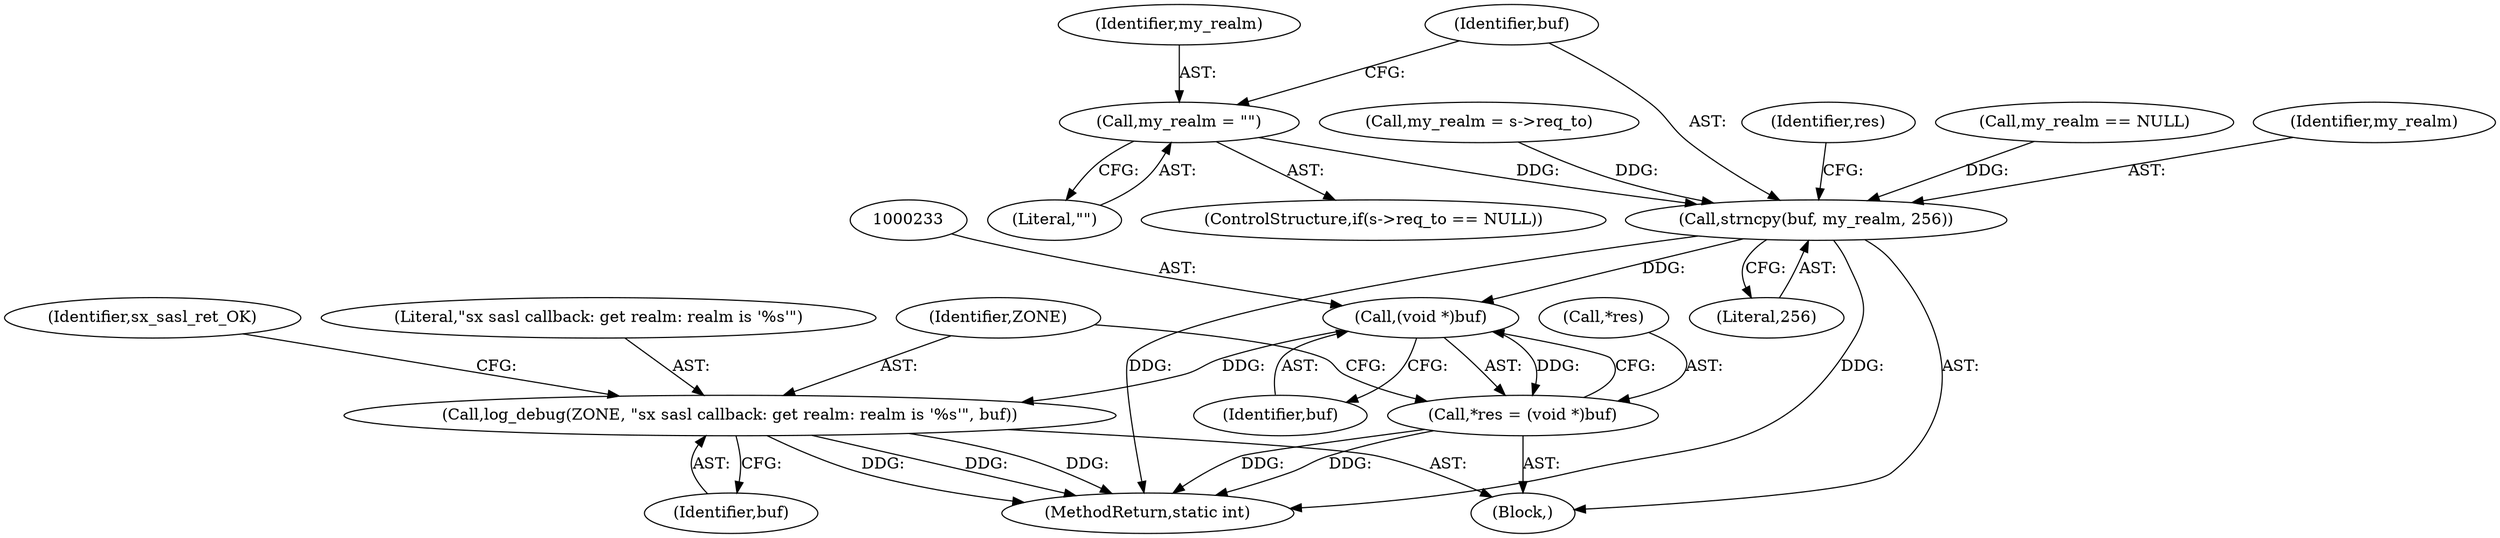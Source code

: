 digraph "0_jabberd2_8416ae54ecefa670534f27a31db71d048b9c7f16@pointer" {
"1000175" [label="(Call,my_realm = \"\")"];
"1000225" [label="(Call,strncpy(buf, my_realm, 256))"];
"1000232" [label="(Call,(void *)buf)"];
"1000229" [label="(Call,*res = (void *)buf)"];
"1000235" [label="(Call,log_debug(ZONE, \"sx sasl callback: get realm: realm is '%s'\", buf))"];
"1000234" [label="(Identifier,buf)"];
"1000240" [label="(Identifier,sx_sasl_ret_OK)"];
"1000235" [label="(Call,log_debug(ZONE, \"sx sasl callback: get realm: realm is '%s'\", buf))"];
"1000169" [label="(ControlStructure,if(s->req_to == NULL))"];
"1000226" [label="(Identifier,buf)"];
"1000231" [label="(Identifier,res)"];
"1000229" [label="(Call,*res = (void *)buf)"];
"1000228" [label="(Literal,256)"];
"1000237" [label="(Literal,\"sx sasl callback: get realm: realm is '%s'\")"];
"1000176" [label="(Identifier,my_realm)"];
"1000225" [label="(Call,strncpy(buf, my_realm, 256))"];
"1000217" [label="(Call,my_realm == NULL)"];
"1000227" [label="(Identifier,my_realm)"];
"1000236" [label="(Identifier,ZONE)"];
"1000230" [label="(Call,*res)"];
"1000232" [label="(Call,(void *)buf)"];
"1000167" [label="(Block,)"];
"1000177" [label="(Literal,\"\")"];
"1000220" [label="(Call,my_realm = s->req_to)"];
"1000175" [label="(Call,my_realm = \"\")"];
"1000766" [label="(MethodReturn,static int)"];
"1000238" [label="(Identifier,buf)"];
"1000175" -> "1000169"  [label="AST: "];
"1000175" -> "1000177"  [label="CFG: "];
"1000176" -> "1000175"  [label="AST: "];
"1000177" -> "1000175"  [label="AST: "];
"1000226" -> "1000175"  [label="CFG: "];
"1000175" -> "1000225"  [label="DDG: "];
"1000225" -> "1000167"  [label="AST: "];
"1000225" -> "1000228"  [label="CFG: "];
"1000226" -> "1000225"  [label="AST: "];
"1000227" -> "1000225"  [label="AST: "];
"1000228" -> "1000225"  [label="AST: "];
"1000231" -> "1000225"  [label="CFG: "];
"1000225" -> "1000766"  [label="DDG: "];
"1000225" -> "1000766"  [label="DDG: "];
"1000220" -> "1000225"  [label="DDG: "];
"1000217" -> "1000225"  [label="DDG: "];
"1000225" -> "1000232"  [label="DDG: "];
"1000232" -> "1000229"  [label="AST: "];
"1000232" -> "1000234"  [label="CFG: "];
"1000233" -> "1000232"  [label="AST: "];
"1000234" -> "1000232"  [label="AST: "];
"1000229" -> "1000232"  [label="CFG: "];
"1000232" -> "1000229"  [label="DDG: "];
"1000232" -> "1000235"  [label="DDG: "];
"1000229" -> "1000167"  [label="AST: "];
"1000230" -> "1000229"  [label="AST: "];
"1000236" -> "1000229"  [label="CFG: "];
"1000229" -> "1000766"  [label="DDG: "];
"1000229" -> "1000766"  [label="DDG: "];
"1000235" -> "1000167"  [label="AST: "];
"1000235" -> "1000238"  [label="CFG: "];
"1000236" -> "1000235"  [label="AST: "];
"1000237" -> "1000235"  [label="AST: "];
"1000238" -> "1000235"  [label="AST: "];
"1000240" -> "1000235"  [label="CFG: "];
"1000235" -> "1000766"  [label="DDG: "];
"1000235" -> "1000766"  [label="DDG: "];
"1000235" -> "1000766"  [label="DDG: "];
}

